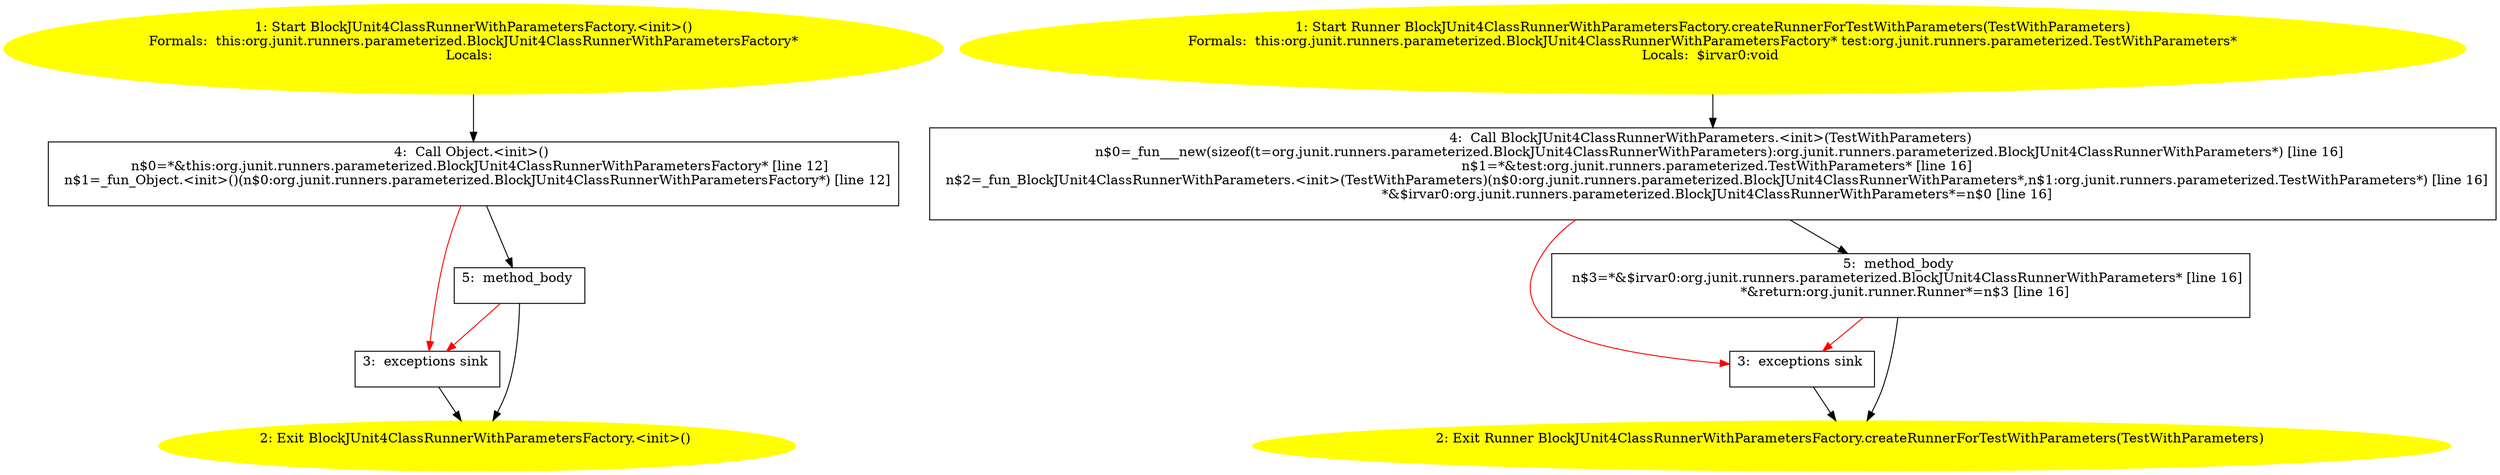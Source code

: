 /* @generated */
digraph cfg {
"org.junit.runners.parameterized.BlockJUnit4ClassRunnerWithParametersFactory.<init>().d35931635e518416a6de736b95a21317_1" [label="1: Start BlockJUnit4ClassRunnerWithParametersFactory.<init>()\nFormals:  this:org.junit.runners.parameterized.BlockJUnit4ClassRunnerWithParametersFactory*\nLocals:  \n  " color=yellow style=filled]
	

	 "org.junit.runners.parameterized.BlockJUnit4ClassRunnerWithParametersFactory.<init>().d35931635e518416a6de736b95a21317_1" -> "org.junit.runners.parameterized.BlockJUnit4ClassRunnerWithParametersFactory.<init>().d35931635e518416a6de736b95a21317_4" ;
"org.junit.runners.parameterized.BlockJUnit4ClassRunnerWithParametersFactory.<init>().d35931635e518416a6de736b95a21317_2" [label="2: Exit BlockJUnit4ClassRunnerWithParametersFactory.<init>() \n  " color=yellow style=filled]
	

"org.junit.runners.parameterized.BlockJUnit4ClassRunnerWithParametersFactory.<init>().d35931635e518416a6de736b95a21317_3" [label="3:  exceptions sink \n  " shape="box"]
	

	 "org.junit.runners.parameterized.BlockJUnit4ClassRunnerWithParametersFactory.<init>().d35931635e518416a6de736b95a21317_3" -> "org.junit.runners.parameterized.BlockJUnit4ClassRunnerWithParametersFactory.<init>().d35931635e518416a6de736b95a21317_2" ;
"org.junit.runners.parameterized.BlockJUnit4ClassRunnerWithParametersFactory.<init>().d35931635e518416a6de736b95a21317_4" [label="4:  Call Object.<init>() \n   n$0=*&this:org.junit.runners.parameterized.BlockJUnit4ClassRunnerWithParametersFactory* [line 12]\n  n$1=_fun_Object.<init>()(n$0:org.junit.runners.parameterized.BlockJUnit4ClassRunnerWithParametersFactory*) [line 12]\n " shape="box"]
	

	 "org.junit.runners.parameterized.BlockJUnit4ClassRunnerWithParametersFactory.<init>().d35931635e518416a6de736b95a21317_4" -> "org.junit.runners.parameterized.BlockJUnit4ClassRunnerWithParametersFactory.<init>().d35931635e518416a6de736b95a21317_5" ;
	 "org.junit.runners.parameterized.BlockJUnit4ClassRunnerWithParametersFactory.<init>().d35931635e518416a6de736b95a21317_4" -> "org.junit.runners.parameterized.BlockJUnit4ClassRunnerWithParametersFactory.<init>().d35931635e518416a6de736b95a21317_3" [color="red" ];
"org.junit.runners.parameterized.BlockJUnit4ClassRunnerWithParametersFactory.<init>().d35931635e518416a6de736b95a21317_5" [label="5:  method_body \n  " shape="box"]
	

	 "org.junit.runners.parameterized.BlockJUnit4ClassRunnerWithParametersFactory.<init>().d35931635e518416a6de736b95a21317_5" -> "org.junit.runners.parameterized.BlockJUnit4ClassRunnerWithParametersFactory.<init>().d35931635e518416a6de736b95a21317_2" ;
	 "org.junit.runners.parameterized.BlockJUnit4ClassRunnerWithParametersFactory.<init>().d35931635e518416a6de736b95a21317_5" -> "org.junit.runners.parameterized.BlockJUnit4ClassRunnerWithParametersFactory.<init>().d35931635e518416a6de736b95a21317_3" [color="red" ];
"org.junit.runners.parameterized.BlockJUnit4ClassRunnerWithParametersFactory.createRunnerForTestWithP.b5f3c2360b67da3bc8d320acba84d3fc_1" [label="1: Start Runner BlockJUnit4ClassRunnerWithParametersFactory.createRunnerForTestWithParameters(TestWithParameters)\nFormals:  this:org.junit.runners.parameterized.BlockJUnit4ClassRunnerWithParametersFactory* test:org.junit.runners.parameterized.TestWithParameters*\nLocals:  $irvar0:void \n  " color=yellow style=filled]
	

	 "org.junit.runners.parameterized.BlockJUnit4ClassRunnerWithParametersFactory.createRunnerForTestWithP.b5f3c2360b67da3bc8d320acba84d3fc_1" -> "org.junit.runners.parameterized.BlockJUnit4ClassRunnerWithParametersFactory.createRunnerForTestWithP.b5f3c2360b67da3bc8d320acba84d3fc_4" ;
"org.junit.runners.parameterized.BlockJUnit4ClassRunnerWithParametersFactory.createRunnerForTestWithP.b5f3c2360b67da3bc8d320acba84d3fc_2" [label="2: Exit Runner BlockJUnit4ClassRunnerWithParametersFactory.createRunnerForTestWithParameters(TestWithParameters) \n  " color=yellow style=filled]
	

"org.junit.runners.parameterized.BlockJUnit4ClassRunnerWithParametersFactory.createRunnerForTestWithP.b5f3c2360b67da3bc8d320acba84d3fc_3" [label="3:  exceptions sink \n  " shape="box"]
	

	 "org.junit.runners.parameterized.BlockJUnit4ClassRunnerWithParametersFactory.createRunnerForTestWithP.b5f3c2360b67da3bc8d320acba84d3fc_3" -> "org.junit.runners.parameterized.BlockJUnit4ClassRunnerWithParametersFactory.createRunnerForTestWithP.b5f3c2360b67da3bc8d320acba84d3fc_2" ;
"org.junit.runners.parameterized.BlockJUnit4ClassRunnerWithParametersFactory.createRunnerForTestWithP.b5f3c2360b67da3bc8d320acba84d3fc_4" [label="4:  Call BlockJUnit4ClassRunnerWithParameters.<init>(TestWithParameters) \n   n$0=_fun___new(sizeof(t=org.junit.runners.parameterized.BlockJUnit4ClassRunnerWithParameters):org.junit.runners.parameterized.BlockJUnit4ClassRunnerWithParameters*) [line 16]\n  n$1=*&test:org.junit.runners.parameterized.TestWithParameters* [line 16]\n  n$2=_fun_BlockJUnit4ClassRunnerWithParameters.<init>(TestWithParameters)(n$0:org.junit.runners.parameterized.BlockJUnit4ClassRunnerWithParameters*,n$1:org.junit.runners.parameterized.TestWithParameters*) [line 16]\n  *&$irvar0:org.junit.runners.parameterized.BlockJUnit4ClassRunnerWithParameters*=n$0 [line 16]\n " shape="box"]
	

	 "org.junit.runners.parameterized.BlockJUnit4ClassRunnerWithParametersFactory.createRunnerForTestWithP.b5f3c2360b67da3bc8d320acba84d3fc_4" -> "org.junit.runners.parameterized.BlockJUnit4ClassRunnerWithParametersFactory.createRunnerForTestWithP.b5f3c2360b67da3bc8d320acba84d3fc_5" ;
	 "org.junit.runners.parameterized.BlockJUnit4ClassRunnerWithParametersFactory.createRunnerForTestWithP.b5f3c2360b67da3bc8d320acba84d3fc_4" -> "org.junit.runners.parameterized.BlockJUnit4ClassRunnerWithParametersFactory.createRunnerForTestWithP.b5f3c2360b67da3bc8d320acba84d3fc_3" [color="red" ];
"org.junit.runners.parameterized.BlockJUnit4ClassRunnerWithParametersFactory.createRunnerForTestWithP.b5f3c2360b67da3bc8d320acba84d3fc_5" [label="5:  method_body \n   n$3=*&$irvar0:org.junit.runners.parameterized.BlockJUnit4ClassRunnerWithParameters* [line 16]\n  *&return:org.junit.runner.Runner*=n$3 [line 16]\n " shape="box"]
	

	 "org.junit.runners.parameterized.BlockJUnit4ClassRunnerWithParametersFactory.createRunnerForTestWithP.b5f3c2360b67da3bc8d320acba84d3fc_5" -> "org.junit.runners.parameterized.BlockJUnit4ClassRunnerWithParametersFactory.createRunnerForTestWithP.b5f3c2360b67da3bc8d320acba84d3fc_2" ;
	 "org.junit.runners.parameterized.BlockJUnit4ClassRunnerWithParametersFactory.createRunnerForTestWithP.b5f3c2360b67da3bc8d320acba84d3fc_5" -> "org.junit.runners.parameterized.BlockJUnit4ClassRunnerWithParametersFactory.createRunnerForTestWithP.b5f3c2360b67da3bc8d320acba84d3fc_3" [color="red" ];
}
